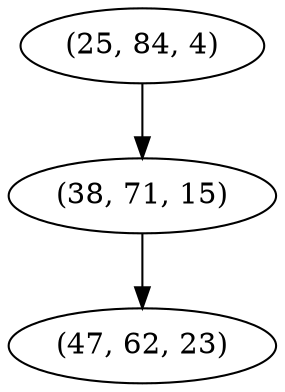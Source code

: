 digraph tree {
    "(25, 84, 4)";
    "(38, 71, 15)";
    "(47, 62, 23)";
    "(25, 84, 4)" -> "(38, 71, 15)";
    "(38, 71, 15)" -> "(47, 62, 23)";
}
